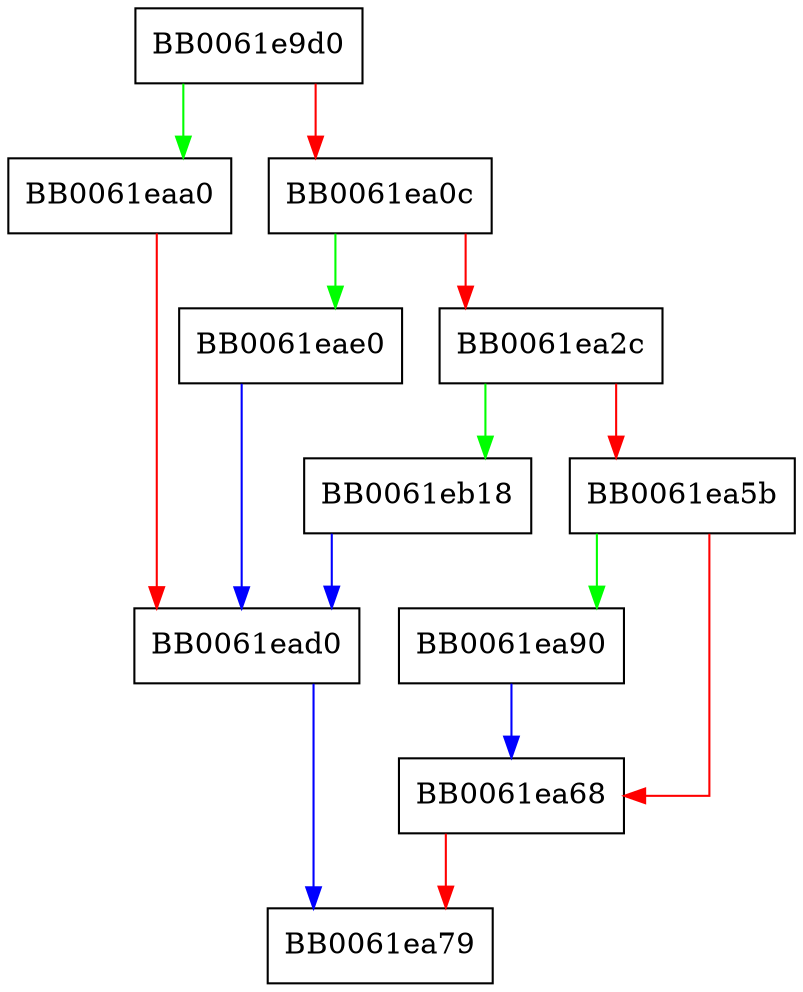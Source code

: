 digraph PKCS12_item_i2d_encrypt_ex {
  node [shape="box"];
  graph [splines=ortho];
  BB0061e9d0 -> BB0061eaa0 [color="green"];
  BB0061e9d0 -> BB0061ea0c [color="red"];
  BB0061ea0c -> BB0061eae0 [color="green"];
  BB0061ea0c -> BB0061ea2c [color="red"];
  BB0061ea2c -> BB0061eb18 [color="green"];
  BB0061ea2c -> BB0061ea5b [color="red"];
  BB0061ea5b -> BB0061ea90 [color="green"];
  BB0061ea5b -> BB0061ea68 [color="red"];
  BB0061ea68 -> BB0061ea79 [color="red"];
  BB0061ea90 -> BB0061ea68 [color="blue"];
  BB0061eaa0 -> BB0061ead0 [color="red"];
  BB0061ead0 -> BB0061ea79 [color="blue"];
  BB0061eae0 -> BB0061ead0 [color="blue"];
  BB0061eb18 -> BB0061ead0 [color="blue"];
}